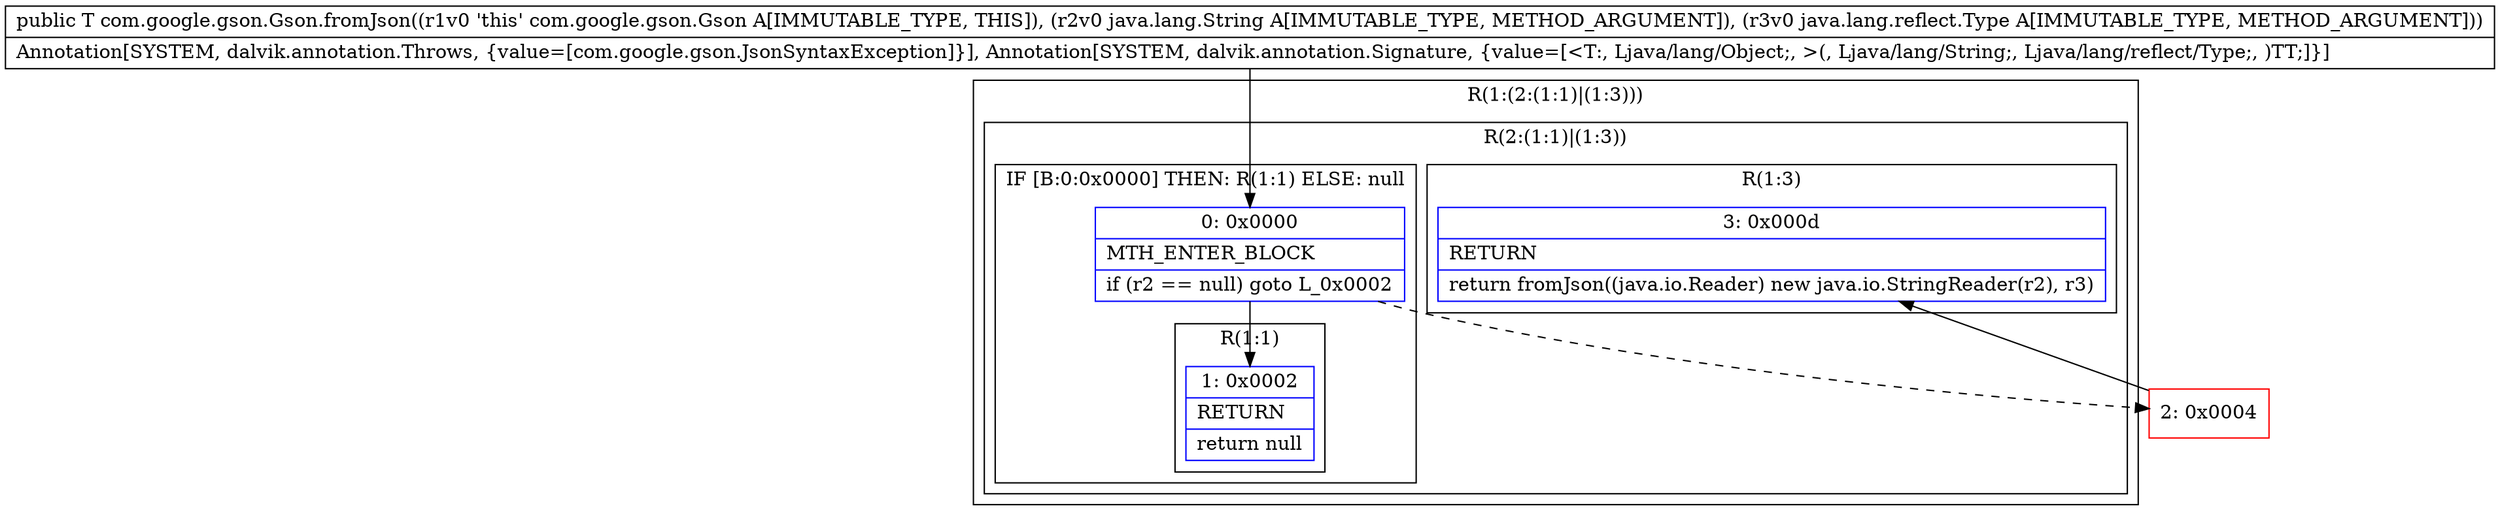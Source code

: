 digraph "CFG forcom.google.gson.Gson.fromJson(Ljava\/lang\/String;Ljava\/lang\/reflect\/Type;)Ljava\/lang\/Object;" {
subgraph cluster_Region_1074924953 {
label = "R(1:(2:(1:1)|(1:3)))";
node [shape=record,color=blue];
subgraph cluster_Region_9986271 {
label = "R(2:(1:1)|(1:3))";
node [shape=record,color=blue];
subgraph cluster_IfRegion_1093435666 {
label = "IF [B:0:0x0000] THEN: R(1:1) ELSE: null";
node [shape=record,color=blue];
Node_0 [shape=record,label="{0\:\ 0x0000|MTH_ENTER_BLOCK\l|if (r2 == null) goto L_0x0002\l}"];
subgraph cluster_Region_1256045350 {
label = "R(1:1)";
node [shape=record,color=blue];
Node_1 [shape=record,label="{1\:\ 0x0002|RETURN\l|return null\l}"];
}
}
subgraph cluster_Region_443750689 {
label = "R(1:3)";
node [shape=record,color=blue];
Node_3 [shape=record,label="{3\:\ 0x000d|RETURN\l|return fromJson((java.io.Reader) new java.io.StringReader(r2), r3)\l}"];
}
}
}
Node_2 [shape=record,color=red,label="{2\:\ 0x0004}"];
MethodNode[shape=record,label="{public T com.google.gson.Gson.fromJson((r1v0 'this' com.google.gson.Gson A[IMMUTABLE_TYPE, THIS]), (r2v0 java.lang.String A[IMMUTABLE_TYPE, METHOD_ARGUMENT]), (r3v0 java.lang.reflect.Type A[IMMUTABLE_TYPE, METHOD_ARGUMENT]))  | Annotation[SYSTEM, dalvik.annotation.Throws, \{value=[com.google.gson.JsonSyntaxException]\}], Annotation[SYSTEM, dalvik.annotation.Signature, \{value=[\<T:, Ljava\/lang\/Object;, \>(, Ljava\/lang\/String;, Ljava\/lang\/reflect\/Type;, )TT;]\}]\l}"];
MethodNode -> Node_0;
Node_0 -> Node_1;
Node_0 -> Node_2[style=dashed];
Node_2 -> Node_3;
}

